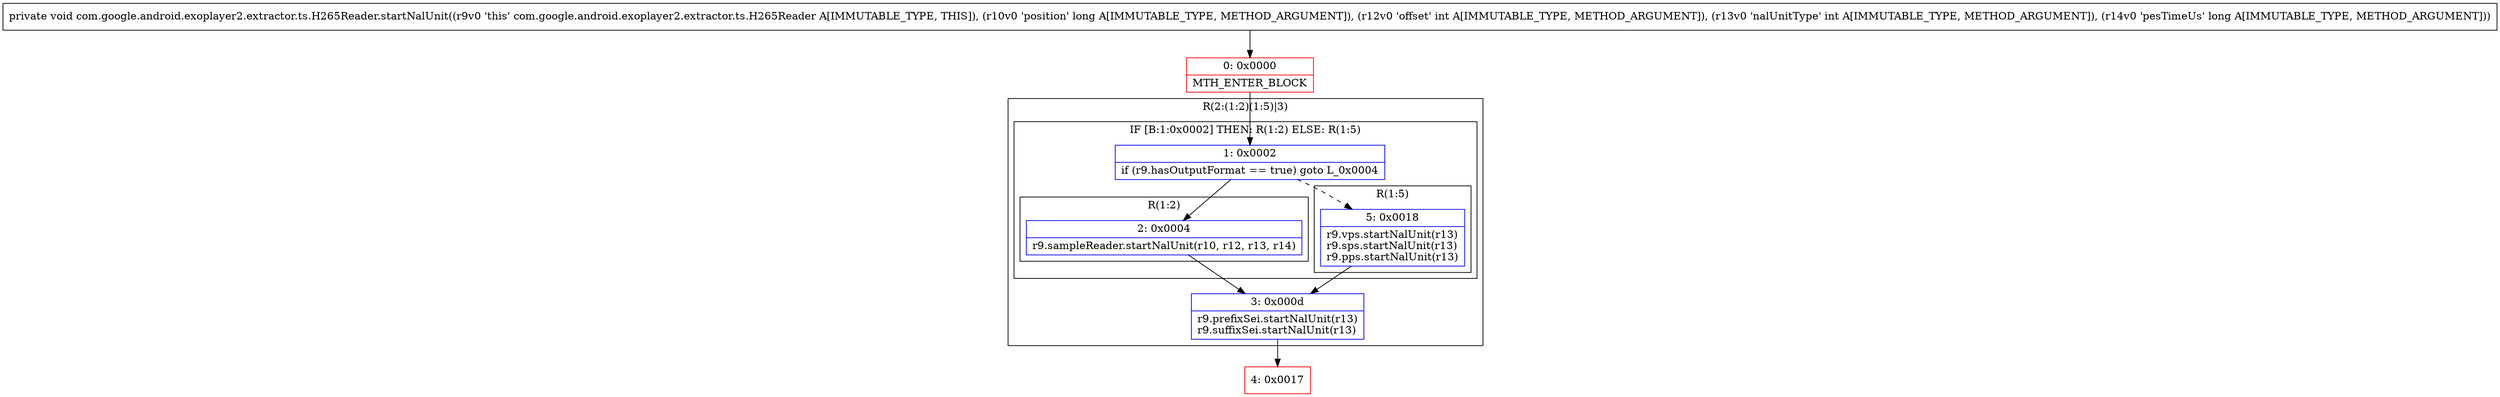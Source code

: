 digraph "CFG forcom.google.android.exoplayer2.extractor.ts.H265Reader.startNalUnit(JIIJ)V" {
subgraph cluster_Region_529290718 {
label = "R(2:(1:2)(1:5)|3)";
node [shape=record,color=blue];
subgraph cluster_IfRegion_2040820672 {
label = "IF [B:1:0x0002] THEN: R(1:2) ELSE: R(1:5)";
node [shape=record,color=blue];
Node_1 [shape=record,label="{1\:\ 0x0002|if (r9.hasOutputFormat == true) goto L_0x0004\l}"];
subgraph cluster_Region_1747515994 {
label = "R(1:2)";
node [shape=record,color=blue];
Node_2 [shape=record,label="{2\:\ 0x0004|r9.sampleReader.startNalUnit(r10, r12, r13, r14)\l}"];
}
subgraph cluster_Region_1839802365 {
label = "R(1:5)";
node [shape=record,color=blue];
Node_5 [shape=record,label="{5\:\ 0x0018|r9.vps.startNalUnit(r13)\lr9.sps.startNalUnit(r13)\lr9.pps.startNalUnit(r13)\l}"];
}
}
Node_3 [shape=record,label="{3\:\ 0x000d|r9.prefixSei.startNalUnit(r13)\lr9.suffixSei.startNalUnit(r13)\l}"];
}
Node_0 [shape=record,color=red,label="{0\:\ 0x0000|MTH_ENTER_BLOCK\l}"];
Node_4 [shape=record,color=red,label="{4\:\ 0x0017}"];
MethodNode[shape=record,label="{private void com.google.android.exoplayer2.extractor.ts.H265Reader.startNalUnit((r9v0 'this' com.google.android.exoplayer2.extractor.ts.H265Reader A[IMMUTABLE_TYPE, THIS]), (r10v0 'position' long A[IMMUTABLE_TYPE, METHOD_ARGUMENT]), (r12v0 'offset' int A[IMMUTABLE_TYPE, METHOD_ARGUMENT]), (r13v0 'nalUnitType' int A[IMMUTABLE_TYPE, METHOD_ARGUMENT]), (r14v0 'pesTimeUs' long A[IMMUTABLE_TYPE, METHOD_ARGUMENT])) }"];
MethodNode -> Node_0;
Node_1 -> Node_2;
Node_1 -> Node_5[style=dashed];
Node_2 -> Node_3;
Node_5 -> Node_3;
Node_3 -> Node_4;
Node_0 -> Node_1;
}

